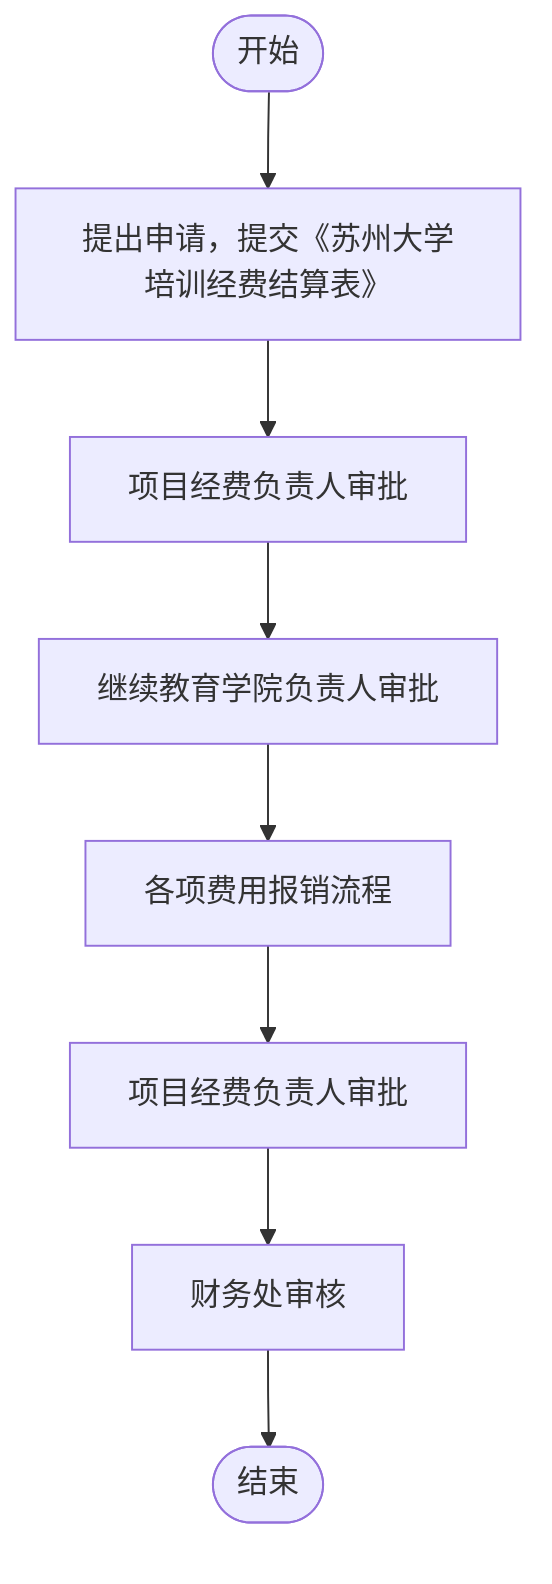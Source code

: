 flowchart TD
    Start(["开始"]) --> A["提出申请，提交《苏州大学培训经费结算表》"]
    A --> B["项目经费负责人审批"]
    B --> C["继续教育学院负责人审批"]
    C --> D["各项费用报销流程"]
    D --> E["项目经费负责人审批"]
    E --> F["财务处审核"]
    F --> End(["结束"])